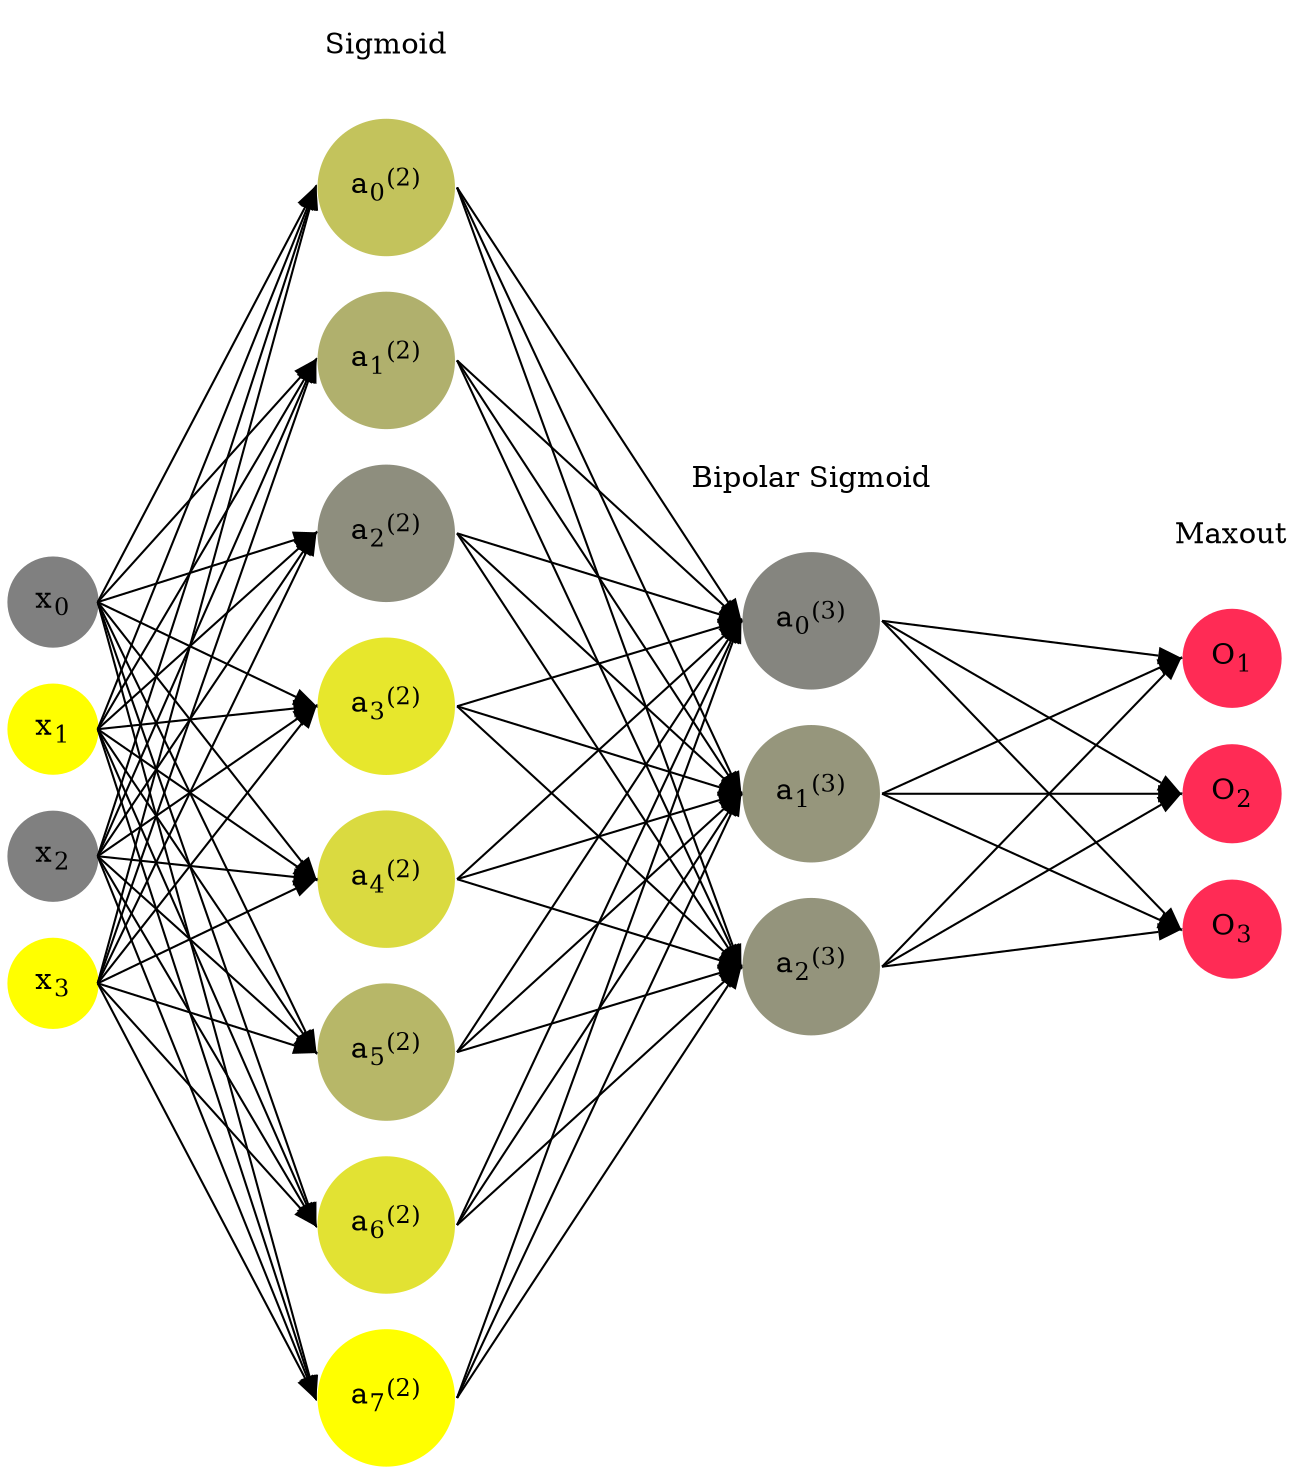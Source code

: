 digraph G {
	rankdir = LR;
	splines=false;
	edge[style=invis];
	ranksep= 1.4;
	{
	node [shape=circle, color="0.1667, 0.0, 0.5", style=filled, fillcolor="0.1667, 0.0, 0.5"];
	x0 [label=<x<sub>0</sub>>];
	}
	{
	node [shape=circle, color="0.1667, 1.0, 1.0", style=filled, fillcolor="0.1667, 1.0, 1.0"];
	x1 [label=<x<sub>1</sub>>];
	}
	{
	node [shape=circle, color="0.1667, 0.0, 0.5", style=filled, fillcolor="0.1667, 0.0, 0.5"];
	x2 [label=<x<sub>2</sub>>];
	}
	{
	node [shape=circle, color="0.1667, 1.0, 1.0", style=filled, fillcolor="0.1667, 1.0, 1.0"];
	x3 [label=<x<sub>3</sub>>];
	}
	{
	node [shape=circle, color="0.1667, 0.529639, 0.764819", style=filled, fillcolor="0.1667, 0.529639, 0.764819"];
	a02 [label=<a<sub>0</sub><sup>(2)</sup>>];
	}
	{
	node [shape=circle, color="0.1667, 0.382240, 0.691120", style=filled, fillcolor="0.1667, 0.382240, 0.691120"];
	a12 [label=<a<sub>1</sub><sup>(2)</sup>>];
	}
	{
	node [shape=circle, color="0.1667, 0.112966, 0.556483", style=filled, fillcolor="0.1667, 0.112966, 0.556483"];
	a22 [label=<a<sub>2</sub><sup>(2)</sup>>];
	}
	{
	node [shape=circle, color="0.1667, 0.806189, 0.903094", style=filled, fillcolor="0.1667, 0.806189, 0.903094"];
	a32 [label=<a<sub>3</sub><sup>(2)</sup>>];
	}
	{
	node [shape=circle, color="0.1667, 0.703395, 0.851698", style=filled, fillcolor="0.1667, 0.703395, 0.851698"];
	a42 [label=<a<sub>4</sub><sup>(2)</sup>>];
	}
	{
	node [shape=circle, color="0.1667, 0.430079, 0.715040", style=filled, fillcolor="0.1667, 0.430079, 0.715040"];
	a52 [label=<a<sub>5</sub><sup>(2)</sup>>];
	}
	{
	node [shape=circle, color="0.1667, 0.770758, 0.885379", style=filled, fillcolor="0.1667, 0.770758, 0.885379"];
	a62 [label=<a<sub>6</sub><sup>(2)</sup>>];
	}
	{
	node [shape=circle, color="0.1667, 0.996880, 0.998440", style=filled, fillcolor="0.1667, 0.996880, 0.998440"];
	a72 [label=<a<sub>7</sub><sup>(2)</sup>>];
	}
	{
	node [shape=circle, color="0.1667, 0.046031, 0.523015", style=filled, fillcolor="0.1667, 0.046031, 0.523015"];
	a03 [label=<a<sub>0</sub><sup>(3)</sup>>];
	}
	{
	node [shape=circle, color="0.1667, 0.175777, 0.587888", style=filled, fillcolor="0.1667, 0.175777, 0.587888"];
	a13 [label=<a<sub>1</sub><sup>(3)</sup>>];
	}
	{
	node [shape=circle, color="0.1667, 0.157918, 0.578959", style=filled, fillcolor="0.1667, 0.157918, 0.578959"];
	a23 [label=<a<sub>2</sub><sup>(3)</sup>>];
	}
	{
	node [shape=circle, color="0.9667, 0.83, 1.0", style=filled, fillcolor="0.9667, 0.83, 1.0"];
	O1 [label=<O<sub>1</sub>>];
	}
	{
	node [shape=circle, color="0.9667, 0.83, 1.0", style=filled, fillcolor="0.9667, 0.83, 1.0"];
	O2 [label=<O<sub>2</sub>>];
	}
	{
	node [shape=circle, color="0.9667, 0.83, 1.0", style=filled, fillcolor="0.9667, 0.83, 1.0"];
	O3 [label=<O<sub>3</sub>>];
	}
	{
	rank=same;
	x0->x1->x2->x3;
	}
	{
	rank=same;
	a02->a12->a22->a32->a42->a52->a62->a72;
	}
	{
	rank=same;
	a03->a13->a23;
	}
	{
	rank=same;
	O1->O2->O3;
	}
	l1 [shape=plaintext,label="Sigmoid"];
	l1->a02;
	{rank=same; l1;a02};
	l2 [shape=plaintext,label="Bipolar Sigmoid"];
	l2->a03;
	{rank=same; l2;a03};
	l3 [shape=plaintext,label="Maxout"];
	l3->O1;
	{rank=same; l3;O1};
edge[style=solid, tailport=e, headport=w];
	{x0;x1;x2;x3} -> {a02;a12;a22;a32;a42;a52;a62;a72};
	{a02;a12;a22;a32;a42;a52;a62;a72} -> {a03;a13;a23};
	{a03;a13;a23} -> {O1,O2,O3};
}